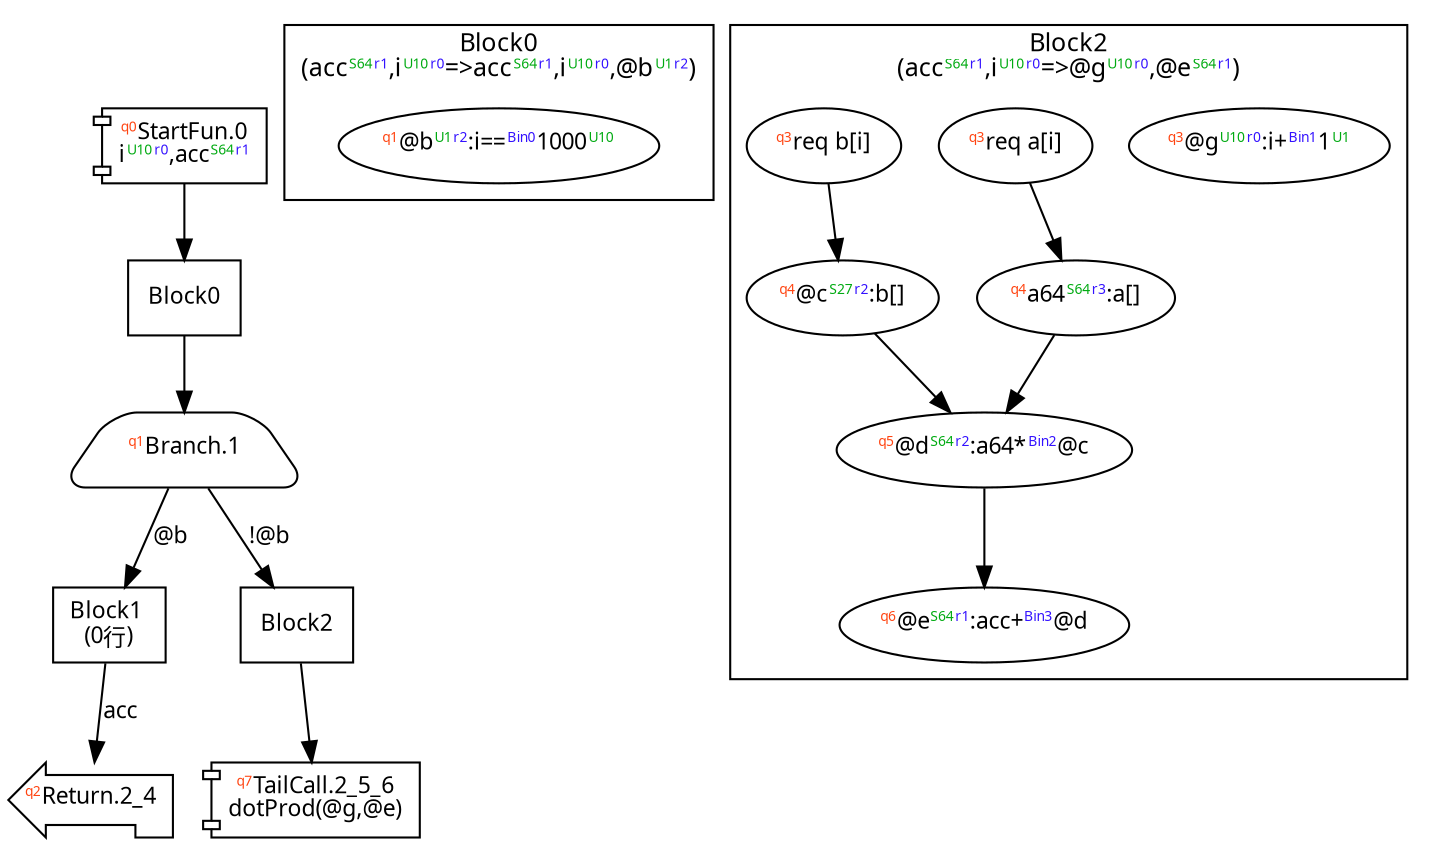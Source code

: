digraph Program_ {
  graph [fontname = "Monaco", fontsize = 12, ranksep = 0.5];
  node [shape = box, fontname = "Monaco", fontsize = 11; colorscheme = pastel19];
  edge [fontname = "Monaco", fontsize = 11; colorscheme = pastel19];
  Jump0[label = <<font color="#ff4411" point-size="8"><sup>q0</sup></font>StartFun.0<br/>i<font color="#00aa11" point-size="8"><sup>U10</sup></font><font color="#3311ff" point-size="8"><sup>r0</sup></font>,acc<font color="#00aa11" point-size="8"><sup>S64</sup></font><font color="#3311ff" point-size="8"><sup>r1</sup></font>>; shape = component];
  Jump0 -> Block0;
  Jump1[
    label = <<font color="#ff4411" point-size="8"><sup>q1</sup></font>Branch.1>;
    shape = trapezium; style = rounded;
  ];
  Block0 -> Jump1;
  Jump1 -> Block1 [label="@b"];
  Jump1 -> Block2 [label="!@b"];
  Jump2_4[label = <<font color="#ff4411" point-size="8"><sup>q2</sup></font>Return.2_4>; shape = lpromoter];
  Block1 -> Jump2_4 [label="acc"];
  Jump2_5_6[label = <<font color="#ff4411" point-size="8"><sup>q7</sup></font>TailCall.2_5_6<br/>dotProd(@g,@e)>; shape = component];
  Block2 -> Jump2_5_6;
  Block0 [label = "Block0"];
  Block1 [label = "Block1\l(0行)"];
  Block2 [label = "Block2"];
  subgraph cluster_dfg_Block0 {
    node [shape = oval];
    label = <Block0<br/>(acc<font color="#00aa11" point-size="8"><sup>S64</sup></font><font color="#3311ff" point-size="8"><sup>r1</sup></font>,i<font color="#00aa11" point-size="8"><sup>U10</sup></font><font color="#3311ff" point-size="8"><sup>r0</sup></font>=&gt;acc<font color="#00aa11" point-size="8"><sup>S64</sup></font><font color="#3311ff" point-size="8"><sup>r1</sup></font>,i<font color="#00aa11" point-size="8"><sup>U10</sup></font><font color="#3311ff" point-size="8"><sup>r0</sup></font>,@b<font color="#00aa11" point-size="8"><sup>U1</sup></font><font color="#3311ff" point-size="8"><sup>r2</sup></font>)>;
    1 [label=<<font color="#ff4411" point-size="8"><sup>q1</sup></font>@b<font color="#00aa11" point-size="8"><sup>U1</sup></font><font color="#3311ff" point-size="8"><sup>r2</sup></font>:i==<font color="#3311ff" point-size="8"><sup>Bin0</sup></font>1000<font color="#00aa11" point-size="8"><sup>U10</sup></font>>];
  }
  subgraph cluster_dfg_Block2 {
    node [shape = oval];
    label = <Block2<br/>(acc<font color="#00aa11" point-size="8"><sup>S64</sup></font><font color="#3311ff" point-size="8"><sup>r1</sup></font>,i<font color="#00aa11" point-size="8"><sup>U10</sup></font><font color="#3311ff" point-size="8"><sup>r0</sup></font>=&gt;@g<font color="#00aa11" point-size="8"><sup>U10</sup></font><font color="#3311ff" point-size="8"><sup>r0</sup></font>,@e<font color="#00aa11" point-size="8"><sup>S64</sup></font><font color="#3311ff" point-size="8"><sup>r1</sup></font>)>;
    5 [label=<<font color="#ff4411" point-size="8"><sup>q4</sup></font>@c<font color="#00aa11" point-size="8"><sup>S27</sup></font><font color="#3311ff" point-size="8"><sup>r2</sup></font>:b[]>];
    6 [label=<<font color="#ff4411" point-size="8"><sup>q5</sup></font>@d<font color="#00aa11" point-size="8"><sup>S64</sup></font><font color="#3311ff" point-size="8"><sup>r2</sup></font>:a64*<font color="#3311ff" point-size="8"><sup>Bin2</sup></font>@c>];
    9 [label=<<font color="#ff4411" point-size="8"><sup>q3</sup></font>@g<font color="#00aa11" point-size="8"><sup>U10</sup></font><font color="#3311ff" point-size="8"><sup>r0</sup></font>:i+<font color="#3311ff" point-size="8"><sup>Bin1</sup></font>1<font color="#00aa11" point-size="8"><sup>U1</sup></font>>];
    2 [label=<<font color="#ff4411" point-size="8"><sup>q3</sup></font>req a[i]>];
    7 [label=<<font color="#ff4411" point-size="8"><sup>q6</sup></font>@e<font color="#00aa11" point-size="8"><sup>S64</sup></font><font color="#3311ff" point-size="8"><sup>r1</sup></font>:acc+<font color="#3311ff" point-size="8"><sup>Bin3</sup></font>@d>];
    3 [label=<<font color="#ff4411" point-size="8"><sup>q4</sup></font>a64<font color="#00aa11" point-size="8"><sup>S64</sup></font><font color="#3311ff" point-size="8"><sup>r3</sup></font>:a[]>];
    4 [label=<<font color="#ff4411" point-size="8"><sup>q3</sup></font>req b[i]>];
    3 -> 6;
    5 -> 6;
    6 -> 7;
    2 -> 3 [style = solid];
    4 -> 5 [style = solid];
  }
}
